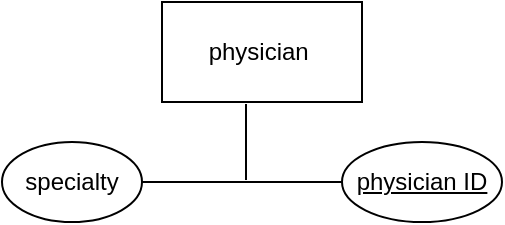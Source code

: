<mxfile version="16.5.3" type="github">
  <diagram id="R2lEEEUBdFMjLlhIrx00" name="Page-1">
    <mxGraphModel dx="1071" dy="688" grid="1" gridSize="10" guides="1" tooltips="1" connect="1" arrows="1" fold="1" page="1" pageScale="1" pageWidth="850" pageHeight="1100" math="0" shadow="0" extFonts="Permanent Marker^https://fonts.googleapis.com/css?family=Permanent+Marker">
      <root>
        <mxCell id="0" />
        <mxCell id="1" parent="0" />
        <mxCell id="fERCEWIXjoUG0clLVFIn-1" value="physician&amp;nbsp;" style="rounded=0;whiteSpace=wrap;html=1;" vertex="1" parent="1">
          <mxGeometry x="150" y="80" width="100" height="50" as="geometry" />
        </mxCell>
        <mxCell id="fERCEWIXjoUG0clLVFIn-2" value="" style="endArrow=none;html=1;rounded=0;" edge="1" parent="1">
          <mxGeometry width="50" height="50" relative="1" as="geometry">
            <mxPoint x="192" y="169" as="sourcePoint" />
            <mxPoint x="192" y="131" as="targetPoint" />
          </mxGeometry>
        </mxCell>
        <mxCell id="fERCEWIXjoUG0clLVFIn-3" value="" style="endArrow=none;html=1;rounded=0;" edge="1" parent="1">
          <mxGeometry width="50" height="50" relative="1" as="geometry">
            <mxPoint x="190" y="170" as="sourcePoint" />
            <mxPoint x="240" y="170" as="targetPoint" />
          </mxGeometry>
        </mxCell>
        <mxCell id="fERCEWIXjoUG0clLVFIn-4" value="" style="endArrow=none;html=1;rounded=0;" edge="1" parent="1">
          <mxGeometry width="50" height="50" relative="1" as="geometry">
            <mxPoint x="140" y="170" as="sourcePoint" />
            <mxPoint x="190" y="170" as="targetPoint" />
          </mxGeometry>
        </mxCell>
        <mxCell id="fERCEWIXjoUG0clLVFIn-5" value="&lt;u&gt;physician ID&lt;/u&gt;" style="ellipse;whiteSpace=wrap;html=1;" vertex="1" parent="1">
          <mxGeometry x="240" y="150" width="80" height="40" as="geometry" />
        </mxCell>
        <mxCell id="fERCEWIXjoUG0clLVFIn-6" value="specialty" style="ellipse;whiteSpace=wrap;html=1;" vertex="1" parent="1">
          <mxGeometry x="70" y="150" width="70" height="40" as="geometry" />
        </mxCell>
      </root>
    </mxGraphModel>
  </diagram>
</mxfile>
